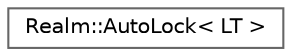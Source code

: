 digraph "Graphical Class Hierarchy"
{
 // LATEX_PDF_SIZE
  bgcolor="transparent";
  edge [fontname=Helvetica,fontsize=10,labelfontname=Helvetica,labelfontsize=10];
  node [fontname=Helvetica,fontsize=10,shape=box,height=0.2,width=0.4];
  rankdir="LR";
  Node0 [id="Node000000",label="Realm::AutoLock\< LT \>",height=0.2,width=0.4,color="grey40", fillcolor="white", style="filled",URL="$classRealm_1_1AutoLock.html",tooltip=" "];
}
